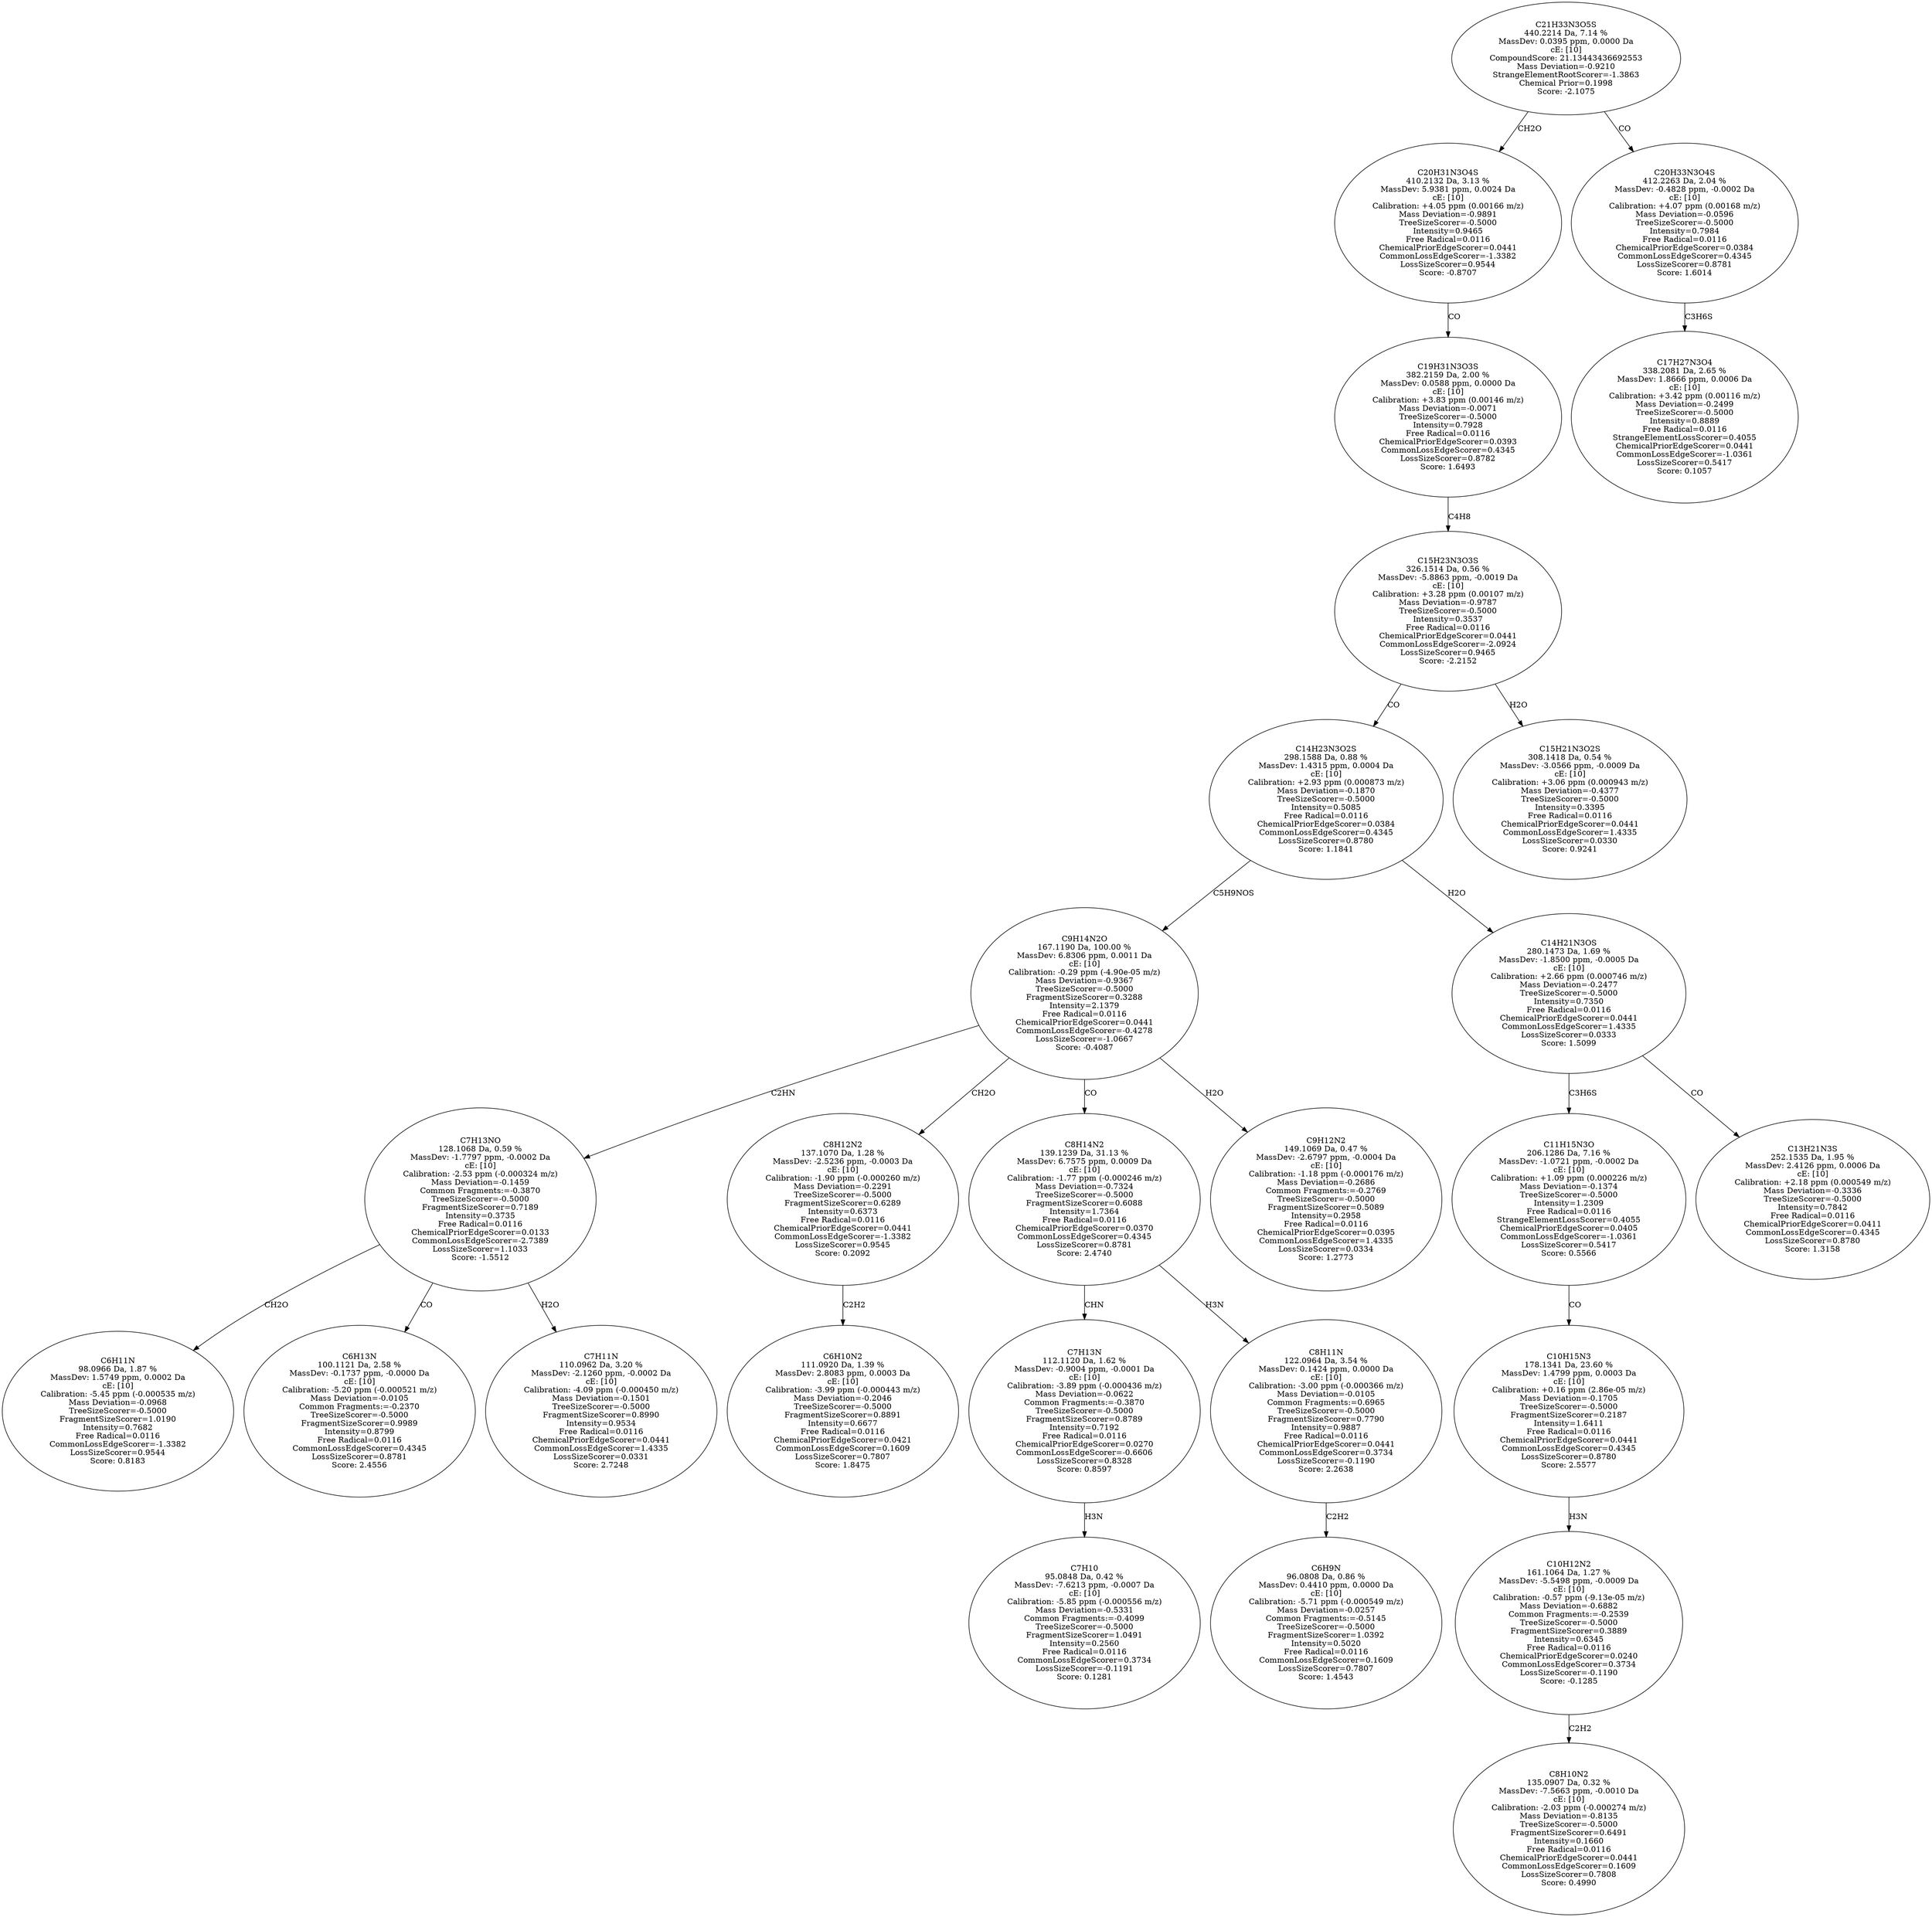 strict digraph {
v1 [label="C6H11N\n98.0966 Da, 1.87 %\nMassDev: 1.5749 ppm, 0.0002 Da\ncE: [10]\nCalibration: -5.45 ppm (-0.000535 m/z)\nMass Deviation=-0.0968\nTreeSizeScorer=-0.5000\nFragmentSizeScorer=1.0190\nIntensity=0.7682\nFree Radical=0.0116\nCommonLossEdgeScorer=-1.3382\nLossSizeScorer=0.9544\nScore: 0.8183"];
v2 [label="C6H13N\n100.1121 Da, 2.58 %\nMassDev: -0.1737 ppm, -0.0000 Da\ncE: [10]\nCalibration: -5.20 ppm (-0.000521 m/z)\nMass Deviation=-0.0105\nCommon Fragments:=-0.2370\nTreeSizeScorer=-0.5000\nFragmentSizeScorer=0.9989\nIntensity=0.8799\nFree Radical=0.0116\nCommonLossEdgeScorer=0.4345\nLossSizeScorer=0.8781\nScore: 2.4556"];
v3 [label="C7H11N\n110.0962 Da, 3.20 %\nMassDev: -2.1260 ppm, -0.0002 Da\ncE: [10]\nCalibration: -4.09 ppm (-0.000450 m/z)\nMass Deviation=-0.1501\nTreeSizeScorer=-0.5000\nFragmentSizeScorer=0.8990\nIntensity=0.9534\nFree Radical=0.0116\nChemicalPriorEdgeScorer=0.0441\nCommonLossEdgeScorer=1.4335\nLossSizeScorer=0.0331\nScore: 2.7248"];
v4 [label="C7H13NO\n128.1068 Da, 0.59 %\nMassDev: -1.7797 ppm, -0.0002 Da\ncE: [10]\nCalibration: -2.53 ppm (-0.000324 m/z)\nMass Deviation=-0.1459\nCommon Fragments:=-0.3870\nTreeSizeScorer=-0.5000\nFragmentSizeScorer=0.7189\nIntensity=0.3735\nFree Radical=0.0116\nChemicalPriorEdgeScorer=0.0133\nCommonLossEdgeScorer=-2.7389\nLossSizeScorer=1.1033\nScore: -1.5512"];
v5 [label="C6H10N2\n111.0920 Da, 1.39 %\nMassDev: 2.8083 ppm, 0.0003 Da\ncE: [10]\nCalibration: -3.99 ppm (-0.000443 m/z)\nMass Deviation=-0.2046\nTreeSizeScorer=-0.5000\nFragmentSizeScorer=0.8891\nIntensity=0.6677\nFree Radical=0.0116\nChemicalPriorEdgeScorer=0.0421\nCommonLossEdgeScorer=0.1609\nLossSizeScorer=0.7807\nScore: 1.8475"];
v6 [label="C8H12N2\n137.1070 Da, 1.28 %\nMassDev: -2.5236 ppm, -0.0003 Da\ncE: [10]\nCalibration: -1.90 ppm (-0.000260 m/z)\nMass Deviation=-0.2291\nTreeSizeScorer=-0.5000\nFragmentSizeScorer=0.6289\nIntensity=0.6373\nFree Radical=0.0116\nChemicalPriorEdgeScorer=0.0441\nCommonLossEdgeScorer=-1.3382\nLossSizeScorer=0.9545\nScore: 0.2092"];
v7 [label="C7H10\n95.0848 Da, 0.42 %\nMassDev: -7.6213 ppm, -0.0007 Da\ncE: [10]\nCalibration: -5.85 ppm (-0.000556 m/z)\nMass Deviation=-0.5331\nCommon Fragments:=-0.4099\nTreeSizeScorer=-0.5000\nFragmentSizeScorer=1.0491\nIntensity=0.2560\nFree Radical=0.0116\nCommonLossEdgeScorer=0.3734\nLossSizeScorer=-0.1191\nScore: 0.1281"];
v8 [label="C7H13N\n112.1120 Da, 1.62 %\nMassDev: -0.9004 ppm, -0.0001 Da\ncE: [10]\nCalibration: -3.89 ppm (-0.000436 m/z)\nMass Deviation=-0.0622\nCommon Fragments:=-0.3870\nTreeSizeScorer=-0.5000\nFragmentSizeScorer=0.8789\nIntensity=0.7192\nFree Radical=0.0116\nChemicalPriorEdgeScorer=0.0270\nCommonLossEdgeScorer=-0.6606\nLossSizeScorer=0.8328\nScore: 0.8597"];
v9 [label="C6H9N\n96.0808 Da, 0.86 %\nMassDev: 0.4410 ppm, 0.0000 Da\ncE: [10]\nCalibration: -5.71 ppm (-0.000549 m/z)\nMass Deviation=-0.0257\nCommon Fragments:=-0.5145\nTreeSizeScorer=-0.5000\nFragmentSizeScorer=1.0392\nIntensity=0.5020\nFree Radical=0.0116\nCommonLossEdgeScorer=0.1609\nLossSizeScorer=0.7807\nScore: 1.4543"];
v10 [label="C8H11N\n122.0964 Da, 3.54 %\nMassDev: 0.1424 ppm, 0.0000 Da\ncE: [10]\nCalibration: -3.00 ppm (-0.000366 m/z)\nMass Deviation=-0.0105\nCommon Fragments:=0.6965\nTreeSizeScorer=-0.5000\nFragmentSizeScorer=0.7790\nIntensity=0.9887\nFree Radical=0.0116\nChemicalPriorEdgeScorer=0.0441\nCommonLossEdgeScorer=0.3734\nLossSizeScorer=-0.1190\nScore: 2.2638"];
v11 [label="C8H14N2\n139.1239 Da, 31.13 %\nMassDev: 6.7575 ppm, 0.0009 Da\ncE: [10]\nCalibration: -1.77 ppm (-0.000246 m/z)\nMass Deviation=-0.7324\nTreeSizeScorer=-0.5000\nFragmentSizeScorer=0.6088\nIntensity=1.7364\nFree Radical=0.0116\nChemicalPriorEdgeScorer=0.0370\nCommonLossEdgeScorer=0.4345\nLossSizeScorer=0.8781\nScore: 2.4740"];
v12 [label="C9H12N2\n149.1069 Da, 0.47 %\nMassDev: -2.6797 ppm, -0.0004 Da\ncE: [10]\nCalibration: -1.18 ppm (-0.000176 m/z)\nMass Deviation=-0.2686\nCommon Fragments:=-0.2769\nTreeSizeScorer=-0.5000\nFragmentSizeScorer=0.5089\nIntensity=0.2958\nFree Radical=0.0116\nChemicalPriorEdgeScorer=0.0395\nCommonLossEdgeScorer=1.4335\nLossSizeScorer=0.0334\nScore: 1.2773"];
v13 [label="C9H14N2O\n167.1190 Da, 100.00 %\nMassDev: 6.8306 ppm, 0.0011 Da\ncE: [10]\nCalibration: -0.29 ppm (-4.90e-05 m/z)\nMass Deviation=-0.9367\nTreeSizeScorer=-0.5000\nFragmentSizeScorer=0.3288\nIntensity=2.1379\nFree Radical=0.0116\nChemicalPriorEdgeScorer=0.0441\nCommonLossEdgeScorer=-0.4278\nLossSizeScorer=-1.0667\nScore: -0.4087"];
v14 [label="C8H10N2\n135.0907 Da, 0.32 %\nMassDev: -7.5663 ppm, -0.0010 Da\ncE: [10]\nCalibration: -2.03 ppm (-0.000274 m/z)\nMass Deviation=-0.8135\nTreeSizeScorer=-0.5000\nFragmentSizeScorer=0.6491\nIntensity=0.1660\nFree Radical=0.0116\nChemicalPriorEdgeScorer=0.0441\nCommonLossEdgeScorer=0.1609\nLossSizeScorer=0.7808\nScore: 0.4990"];
v15 [label="C10H12N2\n161.1064 Da, 1.27 %\nMassDev: -5.5498 ppm, -0.0009 Da\ncE: [10]\nCalibration: -0.57 ppm (-9.13e-05 m/z)\nMass Deviation=-0.6882\nCommon Fragments:=-0.2539\nTreeSizeScorer=-0.5000\nFragmentSizeScorer=0.3889\nIntensity=0.6345\nFree Radical=0.0116\nChemicalPriorEdgeScorer=0.0240\nCommonLossEdgeScorer=0.3734\nLossSizeScorer=-0.1190\nScore: -0.1285"];
v16 [label="C10H15N3\n178.1341 Da, 23.60 %\nMassDev: 1.4799 ppm, 0.0003 Da\ncE: [10]\nCalibration: +0.16 ppm (2.86e-05 m/z)\nMass Deviation=-0.1705\nTreeSizeScorer=-0.5000\nFragmentSizeScorer=0.2187\nIntensity=1.6411\nFree Radical=0.0116\nChemicalPriorEdgeScorer=0.0441\nCommonLossEdgeScorer=0.4345\nLossSizeScorer=0.8780\nScore: 2.5577"];
v17 [label="C11H15N3O\n206.1286 Da, 7.16 %\nMassDev: -1.0721 ppm, -0.0002 Da\ncE: [10]\nCalibration: +1.09 ppm (0.000226 m/z)\nMass Deviation=-0.1374\nTreeSizeScorer=-0.5000\nIntensity=1.2309\nFree Radical=0.0116\nStrangeElementLossScorer=0.4055\nChemicalPriorEdgeScorer=0.0405\nCommonLossEdgeScorer=-1.0361\nLossSizeScorer=0.5417\nScore: 0.5566"];
v18 [label="C13H21N3S\n252.1535 Da, 1.95 %\nMassDev: 2.4126 ppm, 0.0006 Da\ncE: [10]\nCalibration: +2.18 ppm (0.000549 m/z)\nMass Deviation=-0.3336\nTreeSizeScorer=-0.5000\nIntensity=0.7842\nFree Radical=0.0116\nChemicalPriorEdgeScorer=0.0411\nCommonLossEdgeScorer=0.4345\nLossSizeScorer=0.8780\nScore: 1.3158"];
v19 [label="C14H21N3OS\n280.1473 Da, 1.69 %\nMassDev: -1.8500 ppm, -0.0005 Da\ncE: [10]\nCalibration: +2.66 ppm (0.000746 m/z)\nMass Deviation=-0.2477\nTreeSizeScorer=-0.5000\nIntensity=0.7350\nFree Radical=0.0116\nChemicalPriorEdgeScorer=0.0441\nCommonLossEdgeScorer=1.4335\nLossSizeScorer=0.0333\nScore: 1.5099"];
v20 [label="C14H23N3O2S\n298.1588 Da, 0.88 %\nMassDev: 1.4315 ppm, 0.0004 Da\ncE: [10]\nCalibration: +2.93 ppm (0.000873 m/z)\nMass Deviation=-0.1870\nTreeSizeScorer=-0.5000\nIntensity=0.5085\nFree Radical=0.0116\nChemicalPriorEdgeScorer=0.0384\nCommonLossEdgeScorer=0.4345\nLossSizeScorer=0.8780\nScore: 1.1841"];
v21 [label="C15H21N3O2S\n308.1418 Da, 0.54 %\nMassDev: -3.0566 ppm, -0.0009 Da\ncE: [10]\nCalibration: +3.06 ppm (0.000943 m/z)\nMass Deviation=-0.4377\nTreeSizeScorer=-0.5000\nIntensity=0.3395\nFree Radical=0.0116\nChemicalPriorEdgeScorer=0.0441\nCommonLossEdgeScorer=1.4335\nLossSizeScorer=0.0330\nScore: 0.9241"];
v22 [label="C15H23N3O3S\n326.1514 Da, 0.56 %\nMassDev: -5.8863 ppm, -0.0019 Da\ncE: [10]\nCalibration: +3.28 ppm (0.00107 m/z)\nMass Deviation=-0.9787\nTreeSizeScorer=-0.5000\nIntensity=0.3537\nFree Radical=0.0116\nChemicalPriorEdgeScorer=0.0441\nCommonLossEdgeScorer=-2.0924\nLossSizeScorer=0.9465\nScore: -2.2152"];
v23 [label="C19H31N3O3S\n382.2159 Da, 2.00 %\nMassDev: 0.0588 ppm, 0.0000 Da\ncE: [10]\nCalibration: +3.83 ppm (0.00146 m/z)\nMass Deviation=-0.0071\nTreeSizeScorer=-0.5000\nIntensity=0.7928\nFree Radical=0.0116\nChemicalPriorEdgeScorer=0.0393\nCommonLossEdgeScorer=0.4345\nLossSizeScorer=0.8782\nScore: 1.6493"];
v24 [label="C20H31N3O4S\n410.2132 Da, 3.13 %\nMassDev: 5.9381 ppm, 0.0024 Da\ncE: [10]\nCalibration: +4.05 ppm (0.00166 m/z)\nMass Deviation=-0.9891\nTreeSizeScorer=-0.5000\nIntensity=0.9465\nFree Radical=0.0116\nChemicalPriorEdgeScorer=0.0441\nCommonLossEdgeScorer=-1.3382\nLossSizeScorer=0.9544\nScore: -0.8707"];
v25 [label="C17H27N3O4\n338.2081 Da, 2.65 %\nMassDev: 1.8666 ppm, 0.0006 Da\ncE: [10]\nCalibration: +3.42 ppm (0.00116 m/z)\nMass Deviation=-0.2499\nTreeSizeScorer=-0.5000\nIntensity=0.8889\nFree Radical=0.0116\nStrangeElementLossScorer=0.4055\nChemicalPriorEdgeScorer=0.0441\nCommonLossEdgeScorer=-1.0361\nLossSizeScorer=0.5417\nScore: 0.1057"];
v26 [label="C20H33N3O4S\n412.2263 Da, 2.04 %\nMassDev: -0.4828 ppm, -0.0002 Da\ncE: [10]\nCalibration: +4.07 ppm (0.00168 m/z)\nMass Deviation=-0.0596\nTreeSizeScorer=-0.5000\nIntensity=0.7984\nFree Radical=0.0116\nChemicalPriorEdgeScorer=0.0384\nCommonLossEdgeScorer=0.4345\nLossSizeScorer=0.8781\nScore: 1.6014"];
v27 [label="C21H33N3O5S\n440.2214 Da, 7.14 %\nMassDev: 0.0395 ppm, 0.0000 Da\ncE: [10]\nCompoundScore: 21.13443436692553\nMass Deviation=-0.9210\nStrangeElementRootScorer=-1.3863\nChemical Prior=0.1998\nScore: -2.1075"];
v4 -> v1 [label="CH2O"];
v4 -> v2 [label="CO"];
v4 -> v3 [label="H2O"];
v13 -> v4 [label="C2HN"];
v6 -> v5 [label="C2H2"];
v13 -> v6 [label="CH2O"];
v8 -> v7 [label="H3N"];
v11 -> v8 [label="CHN"];
v10 -> v9 [label="C2H2"];
v11 -> v10 [label="H3N"];
v13 -> v11 [label="CO"];
v13 -> v12 [label="H2O"];
v20 -> v13 [label="C5H9NOS"];
v15 -> v14 [label="C2H2"];
v16 -> v15 [label="H3N"];
v17 -> v16 [label="CO"];
v19 -> v17 [label="C3H6S"];
v19 -> v18 [label="CO"];
v20 -> v19 [label="H2O"];
v22 -> v20 [label="CO"];
v22 -> v21 [label="H2O"];
v23 -> v22 [label="C4H8"];
v24 -> v23 [label="CO"];
v27 -> v24 [label="CH2O"];
v26 -> v25 [label="C3H6S"];
v27 -> v26 [label="CO"];
}